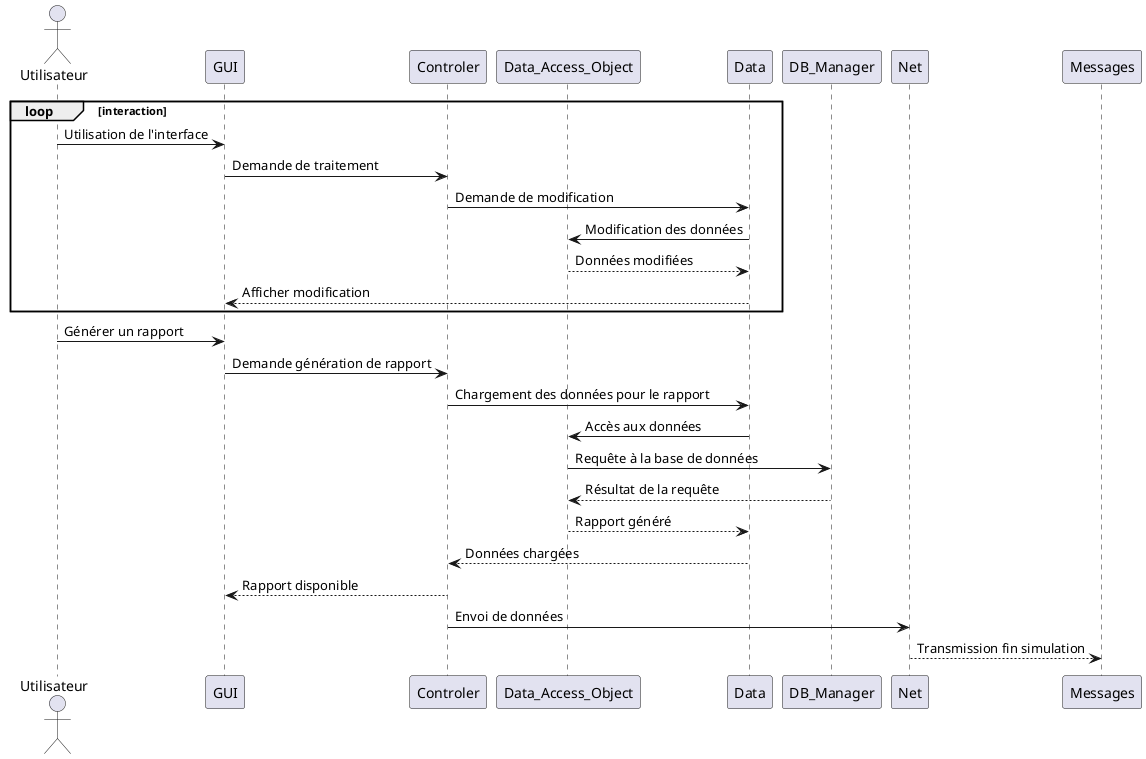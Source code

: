 @startuml

    actor Utilisateur
    participant GUI
    participant Controler
    participant Data_Access_Object
    participant Data
    participant DB_Manager
    participant Net
    participant Messages

loop interaction
    Utilisateur -> GUI: Utilisation de l'interface
    GUI -> Controler: Demande de traitement
    Controler -> Data: Demande de modification
    Data -> Data_Access_Object:  Modification des données
    Data_Access_Object --> Data: Données modifiées
    Data --> GUI: Afficher modification
end
    Utilisateur -> GUI: Générer un rapport
    GUI-> Controler : Demande génération de rapport
    Controler -> Data: Chargement des données pour le rapport
    Data -> Data_Access_Object: Accès aux données
    Data_Access_Object -> DB_Manager: Requête à la base de données
    DB_Manager --> Data_Access_Object: Résultat de la requête
    Data_Access_Object --> Data: Rapport généré
    Data --> Controler: Données chargées
    Controler --> GUI : Rapport disponible
    Controler -> Net: Envoi de données
    Net --> Messages: Transmission fin simulation
@enduml

